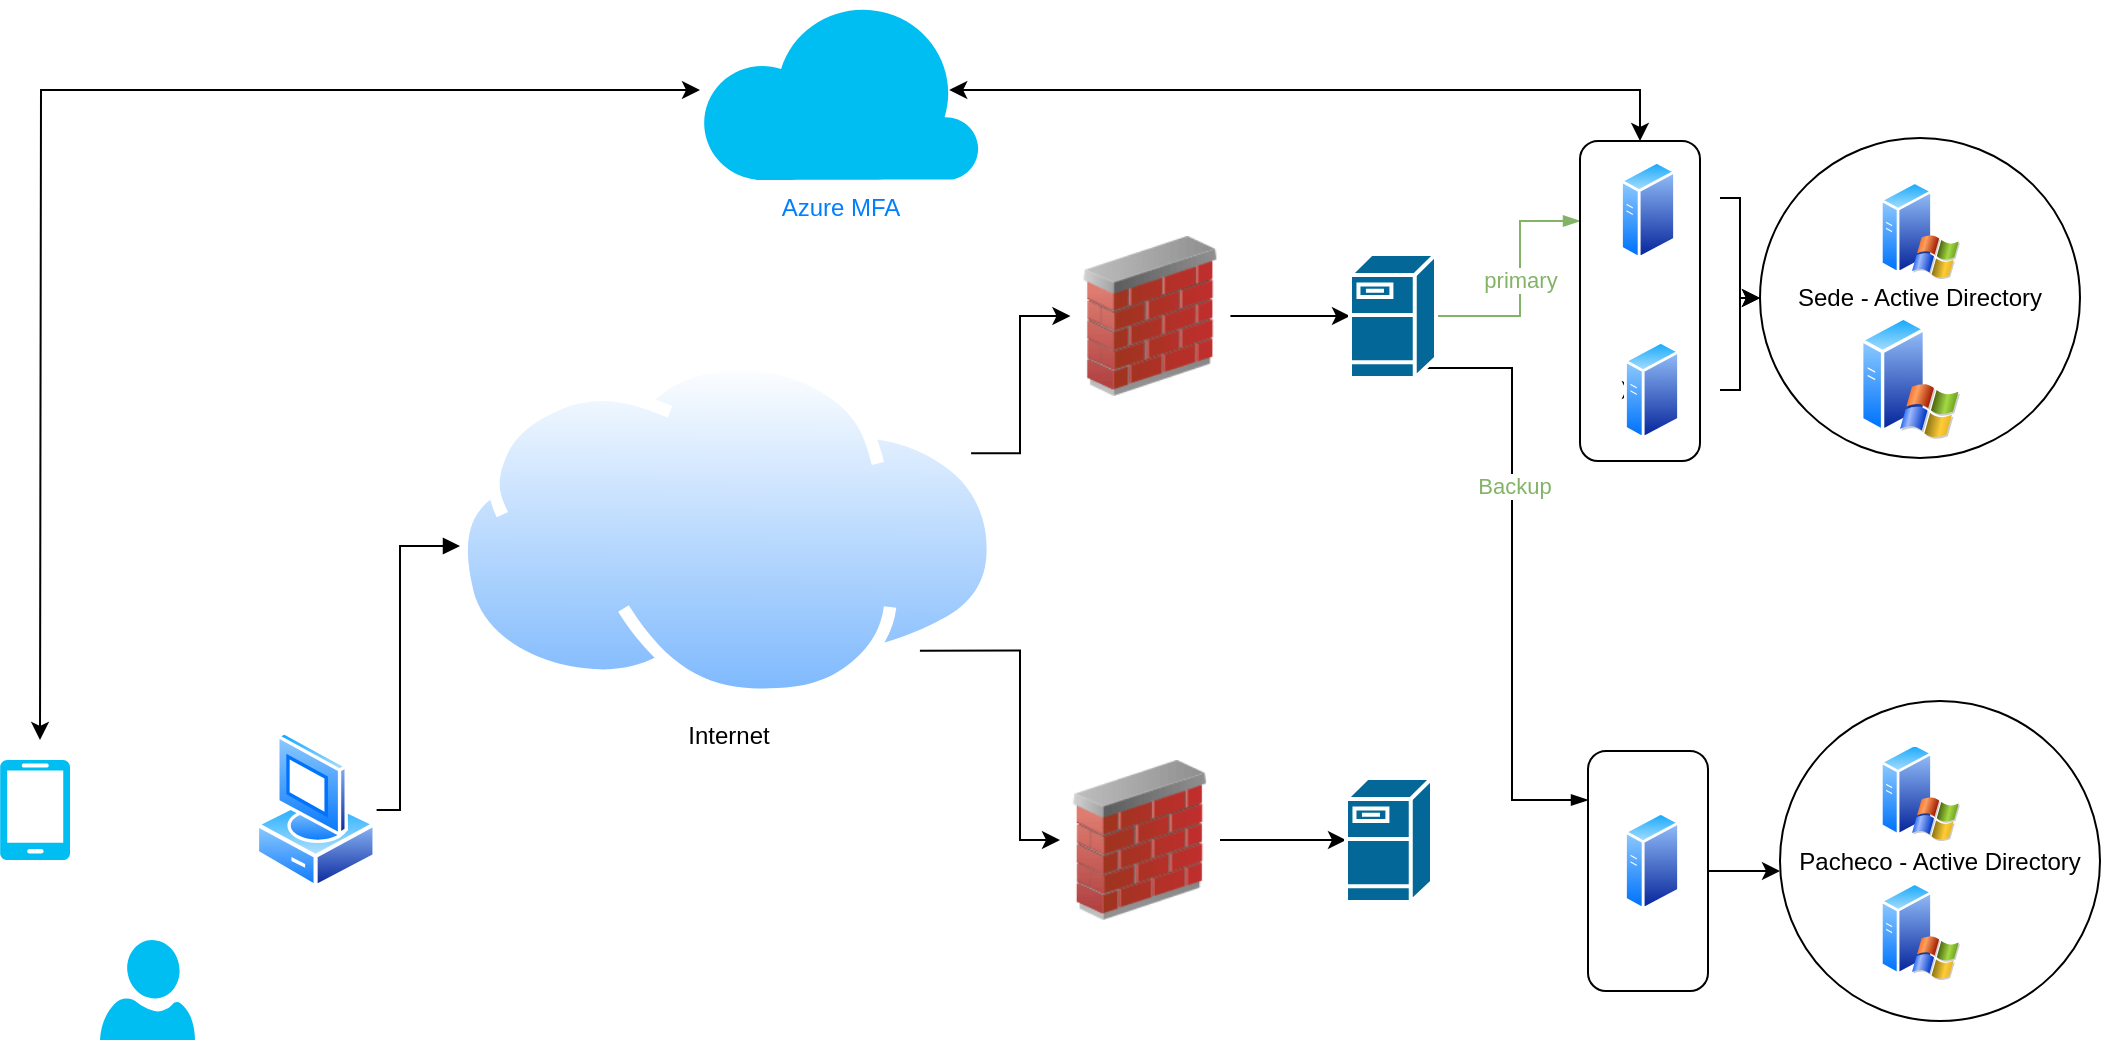 <mxfile version="14.8.2" type="github">
  <diagram id="DdryZCAlk3Ttl0p2uT7I" name="Page-1">
    <mxGraphModel dx="2093" dy="720" grid="1" gridSize="10" guides="1" tooltips="1" connect="1" arrows="1" fold="1" page="1" pageScale="1" pageWidth="827" pageHeight="1169" math="0" shadow="0">
      <root>
        <mxCell id="0" />
        <mxCell id="1" parent="0" />
        <mxCell id="evP3hjp9oQl2P7tkNX2_-39" value="" style="edgeStyle=orthogonalEdgeStyle;rounded=0;orthogonalLoop=1;jettySize=auto;html=1;" edge="1" parent="1" source="evP3hjp9oQl2P7tkNX2_-2" target="evP3hjp9oQl2P7tkNX2_-34">
          <mxGeometry relative="1" as="geometry" />
        </mxCell>
        <mxCell id="evP3hjp9oQl2P7tkNX2_-2" value="" style="image;html=1;image=img/lib/clip_art/networking/Firewall_02_128x128.png" vertex="1" parent="1">
          <mxGeometry x="355.22" y="128" width="80" height="80" as="geometry" />
        </mxCell>
        <mxCell id="evP3hjp9oQl2P7tkNX2_-40" value="" style="edgeStyle=orthogonalEdgeStyle;rounded=0;orthogonalLoop=1;jettySize=auto;html=1;" edge="1" parent="1" source="evP3hjp9oQl2P7tkNX2_-3" target="evP3hjp9oQl2P7tkNX2_-35">
          <mxGeometry relative="1" as="geometry" />
        </mxCell>
        <mxCell id="evP3hjp9oQl2P7tkNX2_-3" value="" style="image;html=1;image=img/lib/clip_art/networking/Firewall_02_128x128.png" vertex="1" parent="1">
          <mxGeometry x="350" y="390" width="80" height="80" as="geometry" />
        </mxCell>
        <mxCell id="evP3hjp9oQl2P7tkNX2_-30" value="" style="edgeStyle=orthogonalEdgeStyle;rounded=0;orthogonalLoop=1;jettySize=auto;html=1;" edge="1" parent="1" target="evP3hjp9oQl2P7tkNX2_-27">
          <mxGeometry relative="1" as="geometry">
            <mxPoint x="680" y="109" as="sourcePoint" />
            <Array as="points">
              <mxPoint x="690" y="109" />
              <mxPoint x="690" y="159" />
            </Array>
          </mxGeometry>
        </mxCell>
        <mxCell id="evP3hjp9oQl2P7tkNX2_-4" value="" style="aspect=fixed;perimeter=ellipsePerimeter;html=1;align=center;shadow=0;dashed=0;spacingTop=3;image;image=img/lib/active_directory/generic_server.svg;" vertex="1" parent="1">
          <mxGeometry x="630" y="90" width="28.0" height="50" as="geometry" />
        </mxCell>
        <mxCell id="evP3hjp9oQl2P7tkNX2_-37" style="edgeStyle=orthogonalEdgeStyle;rounded=0;orthogonalLoop=1;jettySize=auto;html=1;exitX=1;exitY=0.25;exitDx=0;exitDy=0;" edge="1" parent="1" source="evP3hjp9oQl2P7tkNX2_-8" target="evP3hjp9oQl2P7tkNX2_-2">
          <mxGeometry relative="1" as="geometry">
            <Array as="points">
              <mxPoint x="330" y="237" />
              <mxPoint x="330" y="168" />
            </Array>
          </mxGeometry>
        </mxCell>
        <mxCell id="evP3hjp9oQl2P7tkNX2_-38" style="edgeStyle=orthogonalEdgeStyle;rounded=0;orthogonalLoop=1;jettySize=auto;html=1;exitX=1;exitY=1;exitDx=0;exitDy=0;entryX=0;entryY=0.5;entryDx=0;entryDy=0;" edge="1" parent="1" source="evP3hjp9oQl2P7tkNX2_-8" target="evP3hjp9oQl2P7tkNX2_-3">
          <mxGeometry relative="1" as="geometry">
            <Array as="points">
              <mxPoint x="330" y="335" />
              <mxPoint x="330" y="430" />
            </Array>
          </mxGeometry>
        </mxCell>
        <mxCell id="evP3hjp9oQl2P7tkNX2_-8" value="Internet" style="aspect=fixed;perimeter=ellipsePerimeter;html=1;align=center;shadow=0;dashed=0;spacingTop=3;image;image=img/lib/active_directory/internet_cloud.svg;" vertex="1" parent="1">
          <mxGeometry x="47.5" y="189" width="272.22" height="171.5" as="geometry" />
        </mxCell>
        <mxCell id="evP3hjp9oQl2P7tkNX2_-9" value="" style="verticalLabelPosition=bottom;html=1;verticalAlign=top;align=center;strokeColor=none;fillColor=#00BEF2;shape=mxgraph.azure.mobile;pointerEvents=1;" vertex="1" parent="1">
          <mxGeometry x="-180" y="390" width="35" height="50" as="geometry" />
        </mxCell>
        <mxCell id="evP3hjp9oQl2P7tkNX2_-10" value="" style="verticalLabelPosition=bottom;html=1;verticalAlign=top;align=center;strokeColor=none;fillColor=#00BEF2;shape=mxgraph.azure.user;" vertex="1" parent="1">
          <mxGeometry x="-130" y="480" width="47.5" height="50" as="geometry" />
        </mxCell>
        <mxCell id="evP3hjp9oQl2P7tkNX2_-51" style="edgeStyle=orthogonalEdgeStyle;rounded=0;orthogonalLoop=1;jettySize=auto;html=1;fontColor=#007FFF;endArrow=block;endFill=1;" edge="1" parent="1" source="evP3hjp9oQl2P7tkNX2_-12">
          <mxGeometry relative="1" as="geometry">
            <mxPoint x="50" y="283" as="targetPoint" />
            <Array as="points">
              <mxPoint x="20" y="415" />
              <mxPoint x="20" y="283" />
            </Array>
          </mxGeometry>
        </mxCell>
        <mxCell id="evP3hjp9oQl2P7tkNX2_-12" value="" style="aspect=fixed;perimeter=ellipsePerimeter;html=1;align=center;shadow=0;dashed=0;spacingTop=3;image;image=img/lib/active_directory/vista_client.svg;" vertex="1" parent="1">
          <mxGeometry x="-52.5" y="375" width="60.8" height="80" as="geometry" />
        </mxCell>
        <mxCell id="evP3hjp9oQl2P7tkNX2_-13" value="" style="aspect=fixed;perimeter=ellipsePerimeter;html=1;align=center;shadow=0;dashed=0;spacingTop=3;image;image=img/lib/active_directory/windows_server_2.svg;" vertex="1" parent="1">
          <mxGeometry x="760" y="100" width="40" height="50" as="geometry" />
        </mxCell>
        <mxCell id="evP3hjp9oQl2P7tkNX2_-15" value="" style="aspect=fixed;perimeter=ellipsePerimeter;html=1;align=center;shadow=0;dashed=0;spacingTop=3;image;image=img/lib/active_directory/windows_server_2.svg;" vertex="1" parent="1">
          <mxGeometry x="760" y="450.5" width="40" height="50" as="geometry" />
        </mxCell>
        <mxCell id="evP3hjp9oQl2P7tkNX2_-28" style="edgeStyle=orthogonalEdgeStyle;rounded=0;orthogonalLoop=1;jettySize=auto;html=1;exitX=0;exitY=0.5;exitDx=0;exitDy=0;" edge="1" parent="1" source="evP3hjp9oQl2P7tkNX2_-17">
          <mxGeometry relative="1" as="geometry">
            <mxPoint x="640" y="205" as="targetPoint" />
          </mxGeometry>
        </mxCell>
        <mxCell id="evP3hjp9oQl2P7tkNX2_-29" value="" style="edgeStyle=orthogonalEdgeStyle;rounded=0;orthogonalLoop=1;jettySize=auto;html=1;" edge="1" parent="1" target="evP3hjp9oQl2P7tkNX2_-27">
          <mxGeometry relative="1" as="geometry">
            <mxPoint x="680" y="205" as="sourcePoint" />
            <Array as="points">
              <mxPoint x="690" y="205" />
              <mxPoint x="690" y="159" />
            </Array>
          </mxGeometry>
        </mxCell>
        <mxCell id="evP3hjp9oQl2P7tkNX2_-17" value="" style="aspect=fixed;perimeter=ellipsePerimeter;html=1;align=center;shadow=0;dashed=0;spacingTop=3;image;image=img/lib/active_directory/generic_server.svg;" vertex="1" parent="1">
          <mxGeometry x="632" y="180" width="28.0" height="50" as="geometry" />
        </mxCell>
        <mxCell id="evP3hjp9oQl2P7tkNX2_-18" value="" style="aspect=fixed;perimeter=ellipsePerimeter;html=1;align=center;shadow=0;dashed=0;spacingTop=3;image;image=img/lib/active_directory/windows_server_2.svg;" vertex="1" parent="1">
          <mxGeometry x="760" y="381" width="40" height="50" as="geometry" />
        </mxCell>
        <mxCell id="evP3hjp9oQl2P7tkNX2_-19" value="" style="aspect=fixed;perimeter=ellipsePerimeter;html=1;align=center;shadow=0;dashed=0;spacingTop=3;image;image=img/lib/active_directory/windows_server_2.svg;" vertex="1" parent="1">
          <mxGeometry x="750" y="167.5" width="50" height="62.5" as="geometry" />
        </mxCell>
        <mxCell id="evP3hjp9oQl2P7tkNX2_-32" value="" style="edgeStyle=orthogonalEdgeStyle;rounded=0;orthogonalLoop=1;jettySize=auto;html=1;exitX=0.5;exitY=0;exitDx=0;exitDy=0;" edge="1" parent="1" source="evP3hjp9oQl2P7tkNX2_-42">
          <mxGeometry relative="1" as="geometry">
            <mxPoint x="710" y="446" as="targetPoint" />
          </mxGeometry>
        </mxCell>
        <mxCell id="evP3hjp9oQl2P7tkNX2_-20" value="" style="aspect=fixed;perimeter=ellipsePerimeter;html=1;align=center;shadow=0;dashed=0;spacingTop=3;image;image=img/lib/active_directory/generic_server.svg;" vertex="1" parent="1">
          <mxGeometry x="632" y="415.5" width="28.0" height="50" as="geometry" />
        </mxCell>
        <mxCell id="evP3hjp9oQl2P7tkNX2_-27" value="Sede - Active Directory" style="ellipse;whiteSpace=wrap;html=1;aspect=fixed;fillColor=none;" vertex="1" parent="1">
          <mxGeometry x="700" y="79" width="160" height="160" as="geometry" />
        </mxCell>
        <mxCell id="evP3hjp9oQl2P7tkNX2_-31" value="&lt;span&gt;Pacheco - Active Directory&lt;/span&gt;" style="ellipse;whiteSpace=wrap;html=1;aspect=fixed;fillColor=none;" vertex="1" parent="1">
          <mxGeometry x="710" y="360.5" width="160" height="160" as="geometry" />
        </mxCell>
        <mxCell id="evP3hjp9oQl2P7tkNX2_-53" value="primary" style="edgeStyle=orthogonalEdgeStyle;rounded=0;orthogonalLoop=1;jettySize=auto;html=1;entryX=0.25;entryY=1;entryDx=0;entryDy=0;startArrow=none;startFill=0;endArrow=blockThin;endFill=1;fillColor=#d5e8d4;strokeColor=#82b366;fontColor=#82B366;" edge="1" parent="1" source="evP3hjp9oQl2P7tkNX2_-34" target="evP3hjp9oQl2P7tkNX2_-44">
          <mxGeometry relative="1" as="geometry">
            <Array as="points">
              <mxPoint x="580" y="168" />
              <mxPoint x="580" y="121" />
            </Array>
          </mxGeometry>
        </mxCell>
        <mxCell id="evP3hjp9oQl2P7tkNX2_-54" style="edgeStyle=orthogonalEdgeStyle;rounded=0;orthogonalLoop=1;jettySize=auto;html=1;exitX=0.88;exitY=0.92;exitDx=0;exitDy=0;exitPerimeter=0;fontColor=#82B366;startArrow=none;startFill=0;endArrow=blockThin;endFill=1;entryX=0.204;entryY=1;entryDx=0;entryDy=0;entryPerimeter=0;" edge="1" parent="1" source="evP3hjp9oQl2P7tkNX2_-34" target="evP3hjp9oQl2P7tkNX2_-42">
          <mxGeometry relative="1" as="geometry" />
        </mxCell>
        <mxCell id="evP3hjp9oQl2P7tkNX2_-55" value="Backup" style="edgeLabel;html=1;align=center;verticalAlign=middle;resizable=0;points=[];fontColor=#82B366;" vertex="1" connectable="0" parent="evP3hjp9oQl2P7tkNX2_-54">
          <mxGeometry x="-0.312" y="1" relative="1" as="geometry">
            <mxPoint as="offset" />
          </mxGeometry>
        </mxCell>
        <mxCell id="evP3hjp9oQl2P7tkNX2_-34" value="" style="shape=mxgraph.cisco.servers.fileserver;html=1;pointerEvents=1;dashed=0;fillColor=#036897;strokeColor=#ffffff;strokeWidth=2;verticalLabelPosition=bottom;verticalAlign=top;align=center;outlineConnect=0;" vertex="1" parent="1">
          <mxGeometry x="495" y="137" width="43" height="62" as="geometry" />
        </mxCell>
        <mxCell id="evP3hjp9oQl2P7tkNX2_-35" value="" style="shape=mxgraph.cisco.servers.fileserver;html=1;pointerEvents=1;dashed=0;fillColor=#036897;strokeColor=#ffffff;strokeWidth=2;verticalLabelPosition=bottom;verticalAlign=top;align=center;outlineConnect=0;" vertex="1" parent="1">
          <mxGeometry x="493" y="399" width="43" height="62" as="geometry" />
        </mxCell>
        <mxCell id="evP3hjp9oQl2P7tkNX2_-42" value="" style="rounded=1;whiteSpace=wrap;html=1;fillColor=none;rotation=90;" vertex="1" parent="1">
          <mxGeometry x="584" y="415.5" width="120" height="60" as="geometry" />
        </mxCell>
        <mxCell id="evP3hjp9oQl2P7tkNX2_-48" style="edgeStyle=orthogonalEdgeStyle;rounded=0;orthogonalLoop=1;jettySize=auto;html=1;exitX=0;exitY=0.5;exitDx=0;exitDy=0;fontColor=#007FFF;entryX=0.89;entryY=0.5;entryDx=0;entryDy=0;entryPerimeter=0;startArrow=classic;startFill=1;" edge="1" parent="1" source="evP3hjp9oQl2P7tkNX2_-44" target="evP3hjp9oQl2P7tkNX2_-49">
          <mxGeometry relative="1" as="geometry">
            <mxPoint x="570" y="30" as="targetPoint" />
          </mxGeometry>
        </mxCell>
        <mxCell id="evP3hjp9oQl2P7tkNX2_-44" value="" style="rounded=1;whiteSpace=wrap;html=1;fillColor=none;rotation=90;fontColor=#007FFF;" vertex="1" parent="1">
          <mxGeometry x="560" y="130.5" width="160" height="60" as="geometry" />
        </mxCell>
        <mxCell id="evP3hjp9oQl2P7tkNX2_-50" style="edgeStyle=orthogonalEdgeStyle;rounded=0;orthogonalLoop=1;jettySize=auto;html=1;fontColor=#007FFF;startArrow=classic;startFill=1;" edge="1" parent="1" source="evP3hjp9oQl2P7tkNX2_-49">
          <mxGeometry relative="1" as="geometry">
            <mxPoint x="-160" y="380" as="targetPoint" />
          </mxGeometry>
        </mxCell>
        <mxCell id="evP3hjp9oQl2P7tkNX2_-49" value="Azure MFA" style="verticalLabelPosition=bottom;html=1;verticalAlign=top;align=center;strokeColor=none;fillColor=#00BEF2;shape=mxgraph.azure.cloud;fontColor=#007FFF;" vertex="1" parent="1">
          <mxGeometry x="170" y="10" width="140" height="90" as="geometry" />
        </mxCell>
      </root>
    </mxGraphModel>
  </diagram>
</mxfile>
